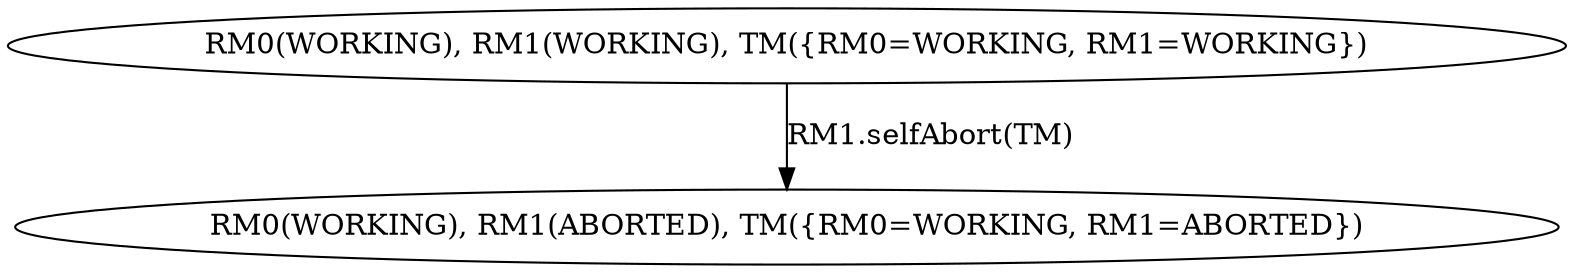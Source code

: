 digraph G {
    S_85 [ label="RM0(WORKING), RM1(WORKING), TM({RM0=WORKING, RM1=WORKING})" ];
    S_90 [ label="RM0(WORKING), RM1(ABORTED), TM({RM0=WORKING, RM1=ABORTED})" ];
    S_85 -> S_90 [ label="RM1.selfAbort(TM)" ];
}
